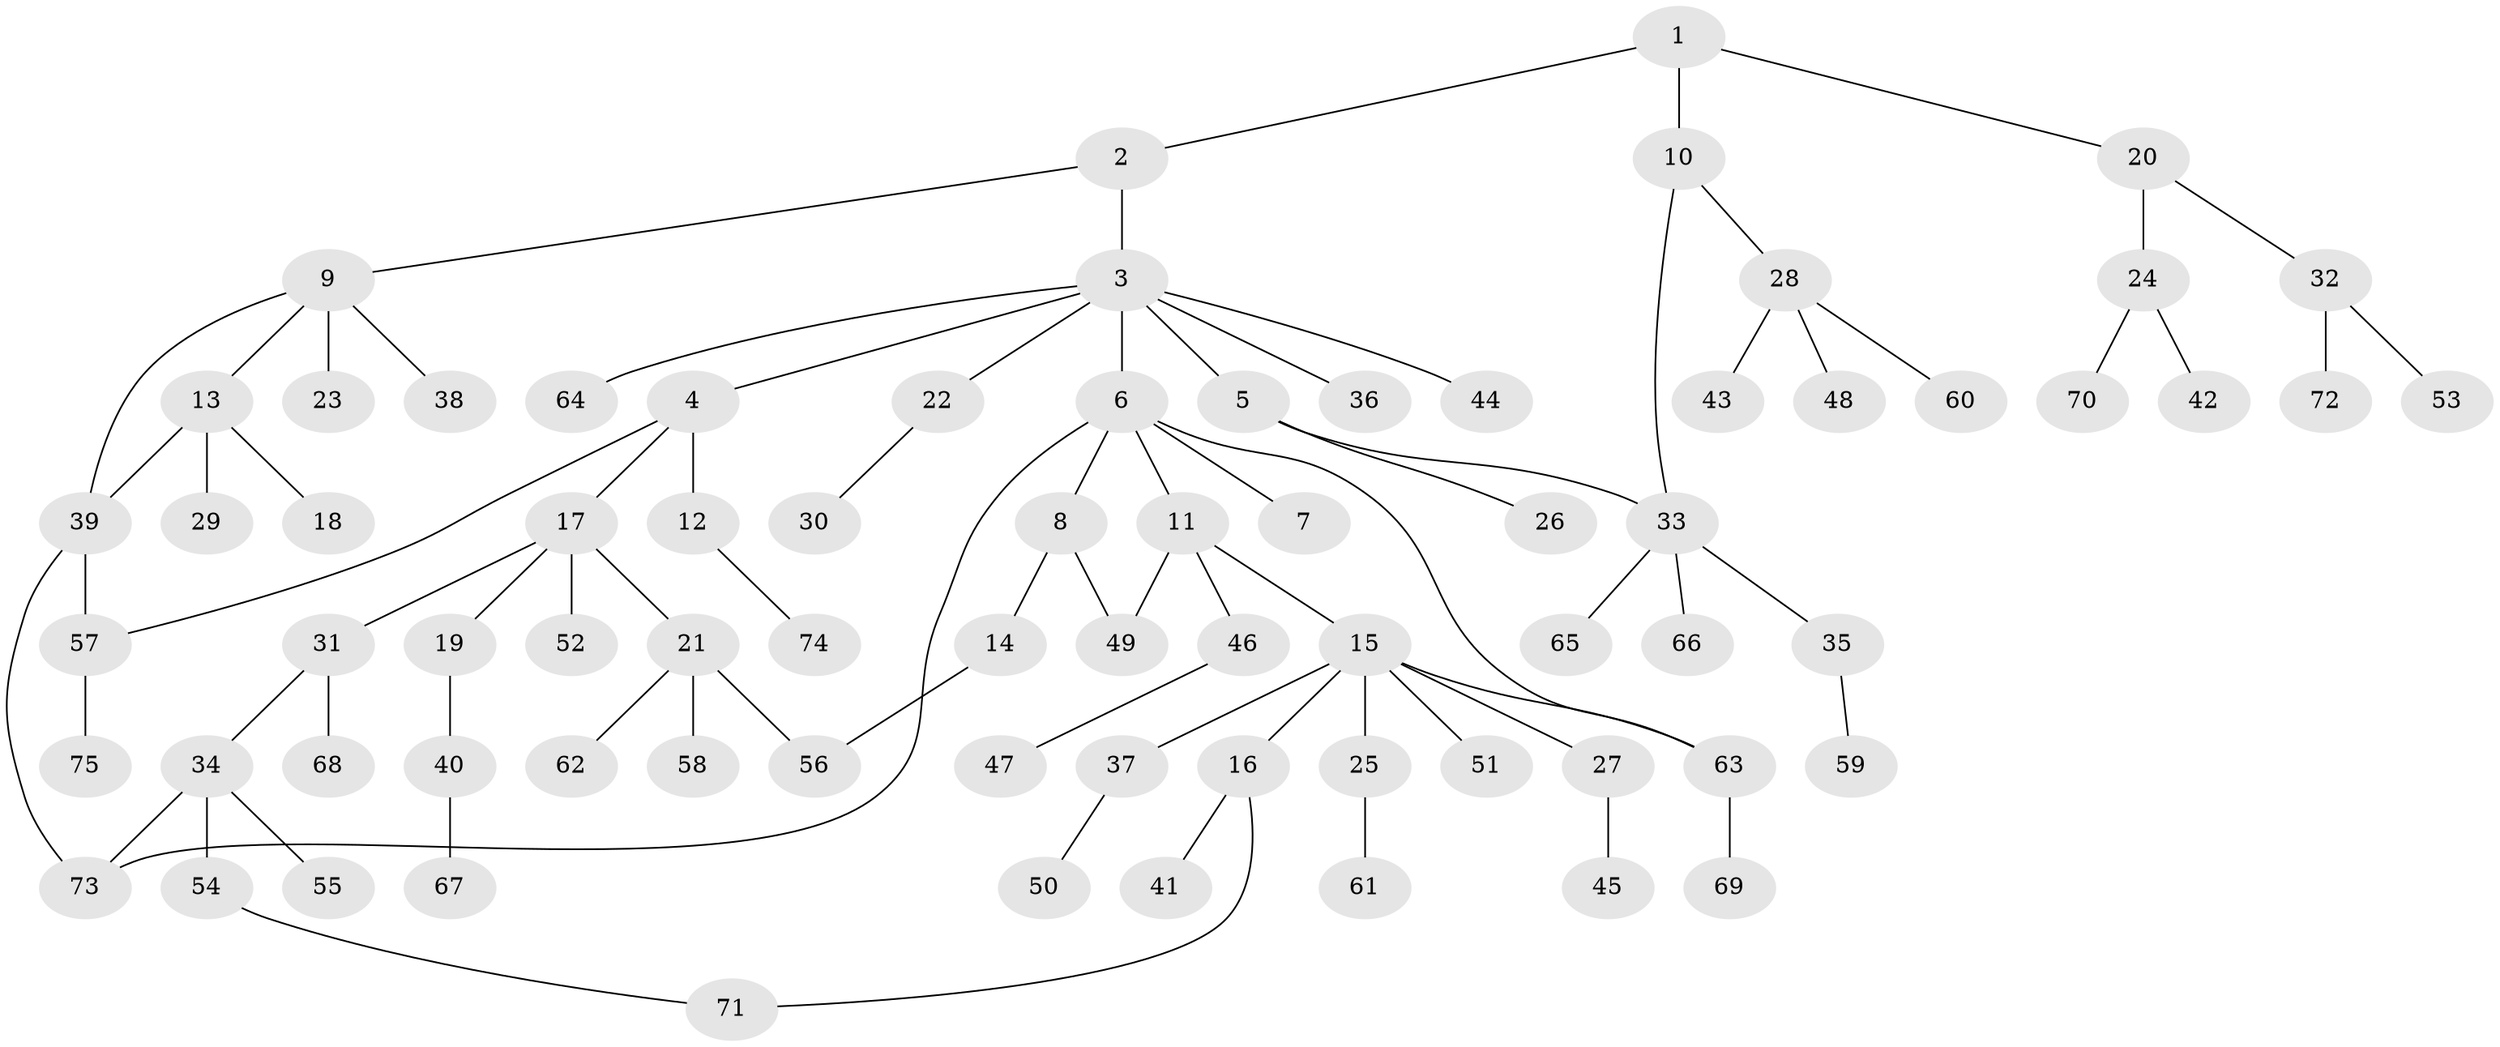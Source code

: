 // Generated by graph-tools (version 1.1) at 2025/13/03/09/25 04:13:28]
// undirected, 75 vertices, 83 edges
graph export_dot {
graph [start="1"]
  node [color=gray90,style=filled];
  1;
  2;
  3;
  4;
  5;
  6;
  7;
  8;
  9;
  10;
  11;
  12;
  13;
  14;
  15;
  16;
  17;
  18;
  19;
  20;
  21;
  22;
  23;
  24;
  25;
  26;
  27;
  28;
  29;
  30;
  31;
  32;
  33;
  34;
  35;
  36;
  37;
  38;
  39;
  40;
  41;
  42;
  43;
  44;
  45;
  46;
  47;
  48;
  49;
  50;
  51;
  52;
  53;
  54;
  55;
  56;
  57;
  58;
  59;
  60;
  61;
  62;
  63;
  64;
  65;
  66;
  67;
  68;
  69;
  70;
  71;
  72;
  73;
  74;
  75;
  1 -- 2;
  1 -- 10;
  1 -- 20;
  2 -- 3;
  2 -- 9;
  3 -- 4;
  3 -- 5;
  3 -- 6;
  3 -- 22;
  3 -- 36;
  3 -- 44;
  3 -- 64;
  4 -- 12;
  4 -- 17;
  4 -- 57;
  5 -- 26;
  5 -- 33;
  6 -- 7;
  6 -- 8;
  6 -- 11;
  6 -- 63;
  6 -- 73;
  8 -- 14;
  8 -- 49;
  9 -- 13;
  9 -- 23;
  9 -- 38;
  9 -- 39;
  10 -- 28;
  10 -- 33;
  11 -- 15;
  11 -- 46;
  11 -- 49;
  12 -- 74;
  13 -- 18;
  13 -- 29;
  13 -- 39;
  14 -- 56;
  15 -- 16;
  15 -- 25;
  15 -- 27;
  15 -- 37;
  15 -- 51;
  15 -- 63;
  16 -- 41;
  16 -- 71;
  17 -- 19;
  17 -- 21;
  17 -- 31;
  17 -- 52;
  19 -- 40;
  20 -- 24;
  20 -- 32;
  21 -- 58;
  21 -- 62;
  21 -- 56;
  22 -- 30;
  24 -- 42;
  24 -- 70;
  25 -- 61;
  27 -- 45;
  28 -- 43;
  28 -- 48;
  28 -- 60;
  31 -- 34;
  31 -- 68;
  32 -- 53;
  32 -- 72;
  33 -- 35;
  33 -- 65;
  33 -- 66;
  34 -- 54;
  34 -- 55;
  34 -- 73;
  35 -- 59;
  37 -- 50;
  39 -- 57;
  39 -- 73;
  40 -- 67;
  46 -- 47;
  54 -- 71;
  57 -- 75;
  63 -- 69;
}
